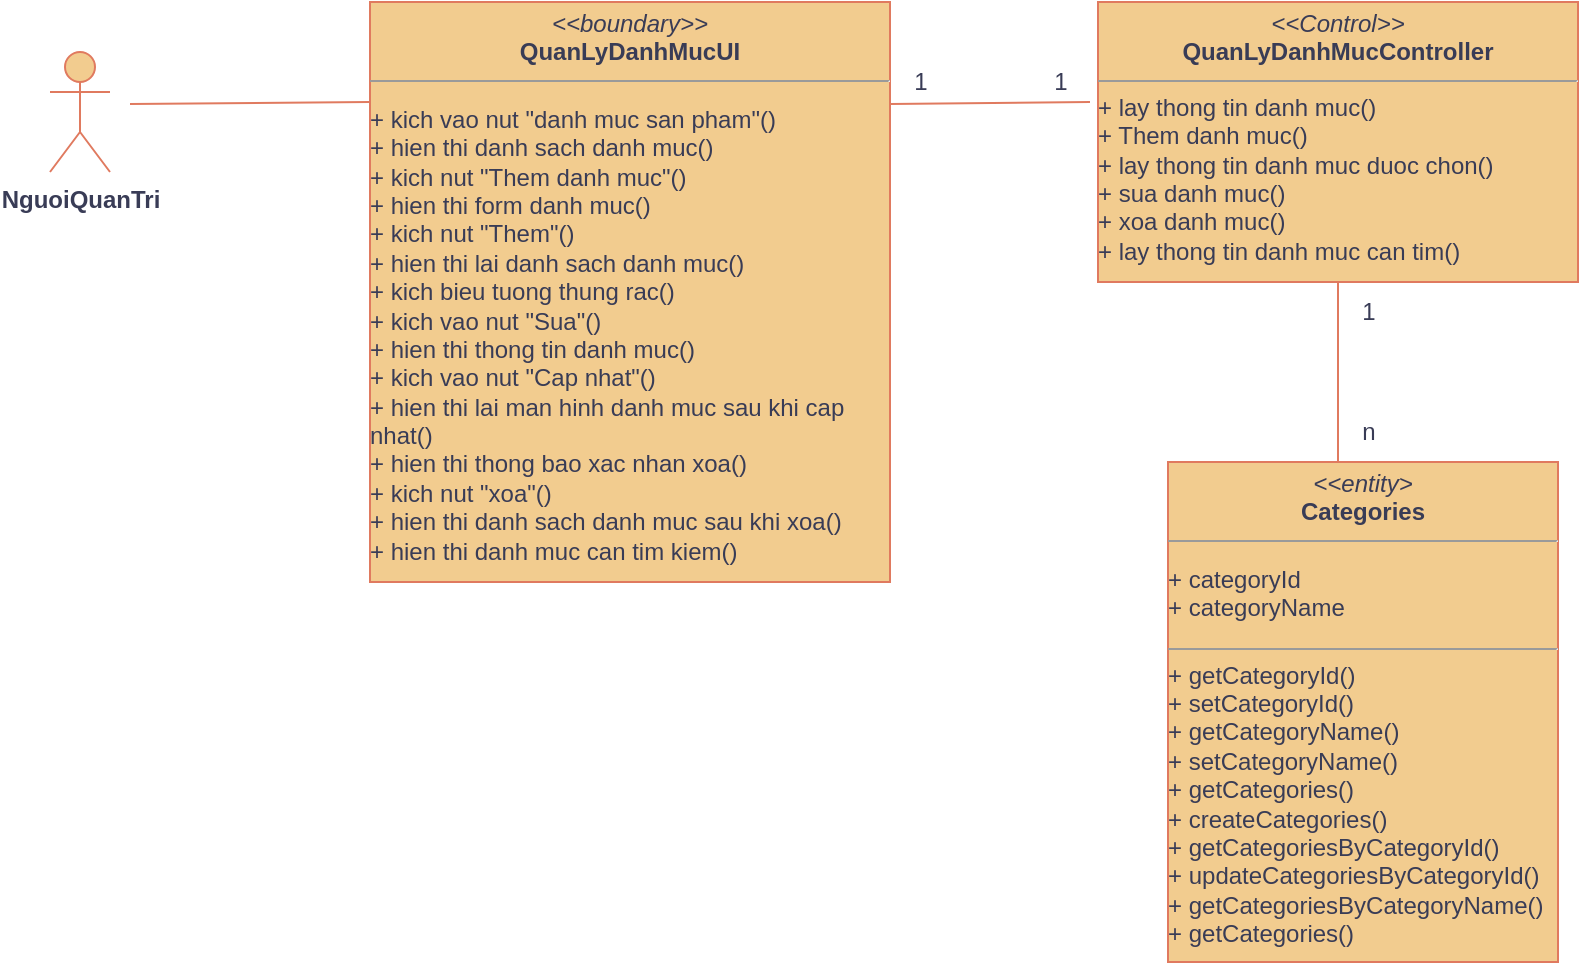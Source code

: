 <mxfile version="27.0.6">
  <diagram name="Trang-1" id="apbfkNvXPW2kR_sk1ax3">
    <mxGraphModel grid="1" page="1" gridSize="10" guides="1" tooltips="1" connect="1" arrows="1" fold="1" pageScale="1" pageWidth="827" pageHeight="1169" math="0" shadow="0">
      <root>
        <mxCell id="0" />
        <mxCell id="1" parent="0" />
        <mxCell id="bQVT4Cj-UZLpU3y5LgaT-1" value="&lt;p style=&quot;margin:0px;margin-top:4px;text-align:center;&quot;&gt;&lt;i&gt;&amp;lt;&amp;lt;boundary&amp;gt;&amp;gt;&lt;/i&gt;&lt;br&gt;&lt;b&gt;QuanLyDanhMucUI&lt;/b&gt;&lt;/p&gt;&lt;hr size=&quot;1&quot;&gt;&lt;p style=&quot;&quot; dir=&quot;auto&quot;&gt;&lt;span style=&quot;white-space: pre-wrap;&quot;&gt;+ kich vao nut &quot;danh muc san pham&quot;()&lt;br/&gt;+ hien thi danh sach danh muc()&lt;br/&gt;+ kich nut &quot;Them danh muc&quot;()&lt;br/&gt;+ hien thi form danh muc()&lt;br/&gt;+ kich nut &quot;Them&quot;()&lt;br/&gt;+ hien thi lai danh sach danh muc()&lt;br/&gt;+ kich bieu tuong thung rac()&lt;br/&gt;+ kich vao nut &quot;Sua&quot;()&lt;br/&gt;+ hien thi thong tin danh muc()&lt;br/&gt;+ kich vao nut &quot;Cap nhat&quot;()&lt;br/&gt;+ hien thi lai man hinh danh muc sau khi cap nhat()&lt;br/&gt;+ hien thi thong bao xac nhan xoa()&lt;br/&gt;+ kich nut &quot;xoa&quot;()&lt;br/&gt;+ hien thi danh sach danh muc sau khi xoa()&lt;br/&gt;+ hien thi danh muc can tim kiem()&lt;/span&gt;&lt;/p&gt;&lt;p style=&quot;white-space: pre-wrap;&quot; dir=&quot;auto&quot;&gt;&lt;br&gt;&lt;/p&gt;&lt;p style=&quot;white-space: pre-wrap;&quot; dir=&quot;auto&quot;&gt;&lt;br&gt;&lt;/p&gt;&lt;p style=&quot;margin:0px;margin-left:4px;&quot;&gt;&lt;br&gt;&lt;/p&gt;" style="verticalAlign=top;align=left;overflow=fill;fontSize=12;fontFamily=Helvetica;html=1;rounded=0;shadow=0;comic=0;labelBackgroundColor=none;strokeWidth=1;fillColor=#F2CC8F;strokeColor=#E07A5F;fontColor=#393C56;" vertex="1" parent="1">
          <mxGeometry x="216" y="80" width="260" height="290" as="geometry" />
        </mxCell>
        <mxCell id="bQVT4Cj-UZLpU3y5LgaT-2" value="&lt;p style=&quot;margin:0px;margin-top:4px;text-align:center;&quot;&gt;&lt;i&gt;&amp;lt;&amp;lt;Control&amp;gt;&amp;gt;&lt;/i&gt;&lt;br&gt;&lt;b&gt;QuanLyDanhMuc&lt;/b&gt;&lt;b&gt;Controller&lt;/b&gt;&lt;/p&gt;&lt;hr size=&quot;1&quot;&gt;&lt;div&gt;&lt;div&gt;+ lay thong tin danh muc()&lt;/div&gt;&lt;div&gt;+ Them danh muc()&lt;/div&gt;&lt;div&gt;+ lay thong tin danh muc duoc chon()&lt;/div&gt;&lt;div&gt;+ sua danh muc()&lt;/div&gt;&lt;div&gt;+ xoa danh muc()&lt;/div&gt;&lt;div&gt;+ lay thong tin danh muc can tim()&lt;/div&gt;&lt;/div&gt;&lt;div&gt;&lt;p style=&quot;white-space: pre-wrap;&quot; dir=&quot;auto&quot;&gt;&lt;br&gt;&lt;/p&gt;&lt;p style=&quot;white-space: pre-wrap;&quot; dir=&quot;auto&quot;&gt;&lt;br&gt;&lt;/p&gt;&lt;/div&gt;" style="verticalAlign=top;align=left;overflow=fill;fontSize=12;fontFamily=Helvetica;html=1;rounded=0;shadow=0;comic=0;labelBackgroundColor=none;strokeWidth=1;fillColor=#F2CC8F;strokeColor=#E07A5F;fontColor=#393C56;" vertex="1" parent="1">
          <mxGeometry x="580" y="80" width="240" height="140" as="geometry" />
        </mxCell>
        <mxCell id="bQVT4Cj-UZLpU3y5LgaT-3" value="&lt;b&gt;NguoiQuanTri&lt;/b&gt;" style="shape=umlActor;verticalLabelPosition=bottom;verticalAlign=top;html=1;outlineConnect=0;textShadow=0;labelBorderColor=none;labelBackgroundColor=none;fillColor=#F2CC8F;strokeColor=#E07A5F;fontColor=#393C56;" vertex="1" parent="1">
          <mxGeometry x="56" y="105" width="30" height="60" as="geometry" />
        </mxCell>
        <mxCell id="bQVT4Cj-UZLpU3y5LgaT-4" value="" style="endArrow=none;html=1;rounded=0;labelBackgroundColor=none;fontColor=default;strokeColor=#E07A5F;" edge="1" parent="1">
          <mxGeometry relative="1" as="geometry">
            <mxPoint x="96" y="131" as="sourcePoint" />
            <mxPoint x="216" y="130" as="targetPoint" />
          </mxGeometry>
        </mxCell>
        <mxCell id="bQVT4Cj-UZLpU3y5LgaT-5" value="1" style="text;html=1;align=center;verticalAlign=middle;resizable=0;points=[];autosize=1;strokeColor=none;fillColor=none;labelBackgroundColor=none;fontColor=#393C56;" vertex="1" parent="1">
          <mxGeometry x="546" y="105" width="30" height="30" as="geometry" />
        </mxCell>
        <mxCell id="bQVT4Cj-UZLpU3y5LgaT-6" value="" style="endArrow=none;html=1;rounded=0;labelBackgroundColor=none;fontColor=default;exitX=0.583;exitY=1;exitDx=0;exitDy=0;exitPerimeter=0;strokeColor=#E07A5F;" edge="1" parent="1">
          <mxGeometry relative="1" as="geometry">
            <mxPoint x="700.0" y="220" as="sourcePoint" />
            <mxPoint x="700" y="310" as="targetPoint" />
          </mxGeometry>
        </mxCell>
        <mxCell id="bQVT4Cj-UZLpU3y5LgaT-7" value="&lt;p style=&quot;margin:0px;margin-top:4px;text-align:center;&quot;&gt;&lt;i&gt;&amp;lt;&amp;lt;entity&amp;gt;&lt;/i&gt;&lt;br&gt;&lt;b&gt;Categories&lt;/b&gt;&lt;/p&gt;&lt;hr size=&quot;1&quot;&gt;&lt;p style=&quot;&quot; dir=&quot;auto&quot;&gt;&lt;span style=&quot;white-space: pre-wrap;&quot;&gt;+ categoryId&lt;br/&gt;+ categoryName&lt;/span&gt;&lt;/p&gt;&lt;hr size=&quot;1&quot;&gt;&lt;div&gt;&lt;div&gt;+ getCategoryId()&lt;/div&gt;&lt;div&gt;+ setCategoryId()&lt;/div&gt;&lt;div&gt;+ getCategoryName()&lt;/div&gt;&lt;div&gt;+ setCategoryName()&lt;/div&gt;&lt;div&gt;+ getCategories()&lt;/div&gt;&lt;div&gt;+ createCategories()&lt;/div&gt;&lt;div&gt;+ getCategoriesByCategoryId()&lt;/div&gt;&lt;div&gt;+ updateCategoriesByCategoryId()&lt;/div&gt;&lt;div&gt;+ getCategoriesByCategoryName()&lt;/div&gt;&lt;div&gt;+ getCategories()&lt;/div&gt;&lt;/div&gt;&lt;div&gt;&lt;br&gt;&lt;/div&gt;&lt;div&gt;&lt;br&gt;&lt;p style=&quot;white-space: pre-wrap;&quot; dir=&quot;auto&quot;&gt;&lt;br&gt;&lt;/p&gt;&lt;/div&gt;" style="verticalAlign=top;align=left;overflow=fill;fontSize=12;fontFamily=Helvetica;html=1;rounded=0;shadow=0;comic=0;labelBackgroundColor=none;strokeWidth=1;fillColor=#F2CC8F;strokeColor=#E07A5F;fontColor=#393C56;" vertex="1" parent="1">
          <mxGeometry x="615" y="310" width="195" height="250" as="geometry" />
        </mxCell>
        <mxCell id="bQVT4Cj-UZLpU3y5LgaT-8" value="1" style="text;html=1;align=center;verticalAlign=middle;resizable=0;points=[];autosize=1;strokeColor=none;fillColor=none;labelBackgroundColor=none;fontColor=#393C56;" vertex="1" parent="1">
          <mxGeometry x="700" y="220" width="30" height="30" as="geometry" />
        </mxCell>
        <mxCell id="bQVT4Cj-UZLpU3y5LgaT-9" value="n" style="text;html=1;align=center;verticalAlign=middle;resizable=0;points=[];autosize=1;strokeColor=none;fillColor=none;labelBackgroundColor=none;fontColor=#393C56;" vertex="1" parent="1">
          <mxGeometry x="700" y="280" width="30" height="30" as="geometry" />
        </mxCell>
        <mxCell id="bQVT4Cj-UZLpU3y5LgaT-10" value="" style="endArrow=none;html=1;rounded=0;labelBackgroundColor=none;fontColor=default;strokeColor=#E07A5F;" edge="1" parent="1">
          <mxGeometry relative="1" as="geometry">
            <mxPoint x="476" y="131" as="sourcePoint" />
            <mxPoint x="576" y="130" as="targetPoint" />
          </mxGeometry>
        </mxCell>
        <mxCell id="bQVT4Cj-UZLpU3y5LgaT-11" value="1" style="text;html=1;align=center;verticalAlign=middle;resizable=0;points=[];autosize=1;strokeColor=none;fillColor=none;labelBackgroundColor=none;fontColor=#393C56;" vertex="1" parent="1">
          <mxGeometry x="476" y="105" width="30" height="30" as="geometry" />
        </mxCell>
      </root>
    </mxGraphModel>
  </diagram>
</mxfile>
